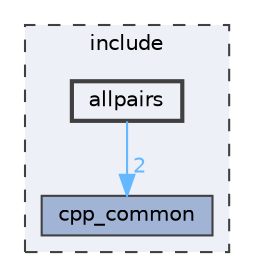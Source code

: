 digraph "allpairs"
{
 // LATEX_PDF_SIZE
  bgcolor="transparent";
  edge [fontname=Helvetica,fontsize=10,labelfontname=Helvetica,labelfontsize=10];
  node [fontname=Helvetica,fontsize=10,shape=box,height=0.2,width=0.4];
  compound=true
  subgraph clusterdir_d44c64559bbebec7f509842c48db8b23 {
    graph [ bgcolor="#edf0f7", pencolor="grey25", label="include", fontname=Helvetica,fontsize=10 style="filled,dashed", URL="dir_d44c64559bbebec7f509842c48db8b23.html",tooltip=""]
  dir_f413d2883acb285bdeb0fac3ae939ed0 [label="cpp_common", fillcolor="#a2b4d6", color="grey25", style="filled", URL="dir_f413d2883acb285bdeb0fac3ae939ed0.html",tooltip=""];
  dir_2a5eba4d35dbcdcba215617418dd760b [label="allpairs", fillcolor="#edf0f7", color="grey25", style="filled,bold", URL="dir_2a5eba4d35dbcdcba215617418dd760b.html",tooltip=""];
  }
  dir_2a5eba4d35dbcdcba215617418dd760b->dir_f413d2883acb285bdeb0fac3ae939ed0 [headlabel="2", labeldistance=1.5 headhref="dir_000000_000036.html" href="dir_000000_000036.html" color="steelblue1" fontcolor="steelblue1"];
}
